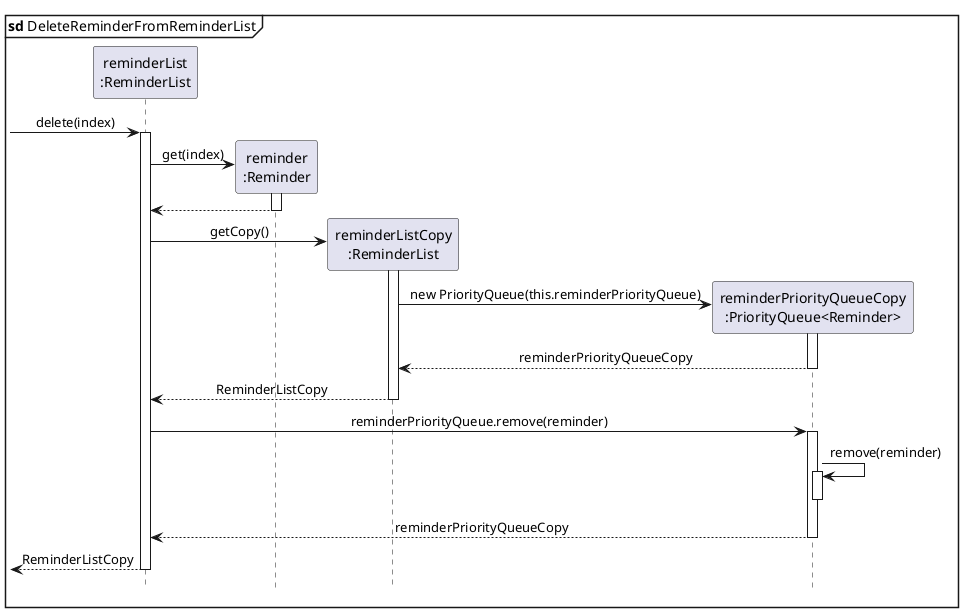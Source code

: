 @startuml
'https://plantuml.com/sequence-diagram

mainframe **sd** DeleteReminderFromReminderList
hide footbox

skinparam Sequence {
    MessageAlign center
    BoxFontSize 15
    BoxPadding 0
    BoxFontColor #FFFFFF
    FontName Arial
}

participant "reminderList\n:ReminderList" as ReminderList
participant "reminder\n:Reminder" as Reminder
participant "reminderListCopy\n:ReminderList" as ReminderListCopy
participant "reminderPriorityQueueCopy\n:PriorityQueue<Reminder>" as PriorityQueueCopy

-> ReminderList : delete(index)

activate ReminderList

create Reminder
ReminderList -> Reminder : get(index)
activate Reminder

Reminder --> ReminderList
deactivate Reminder

create ReminderListCopy
ReminderList -> ReminderListCopy : getCopy()
activate ReminderListCopy

create PriorityQueueCopy
ReminderListCopy -> PriorityQueueCopy : new PriorityQueue(this.reminderPriorityQueue)
activate PriorityQueueCopy

PriorityQueueCopy --> ReminderListCopy : reminderPriorityQueueCopy
deactivate PriorityQueueCopy

ReminderListCopy --> ReminderList : ReminderListCopy
deactivate ReminderListCopy

ReminderList -> PriorityQueueCopy : reminderPriorityQueue.remove(reminder)
activate PriorityQueueCopy

PriorityQueueCopy -> PriorityQueueCopy : remove(reminder)
activate PriorityQueueCopy
deactivate PriorityQueueCopy

PriorityQueueCopy --> ReminderList : reminderPriorityQueueCopy
deactivate PriorityQueueCopy

deactivate ReminderListCopy

<-- ReminderList : ReminderListCopy
deactivate ReminderList
@enduml
